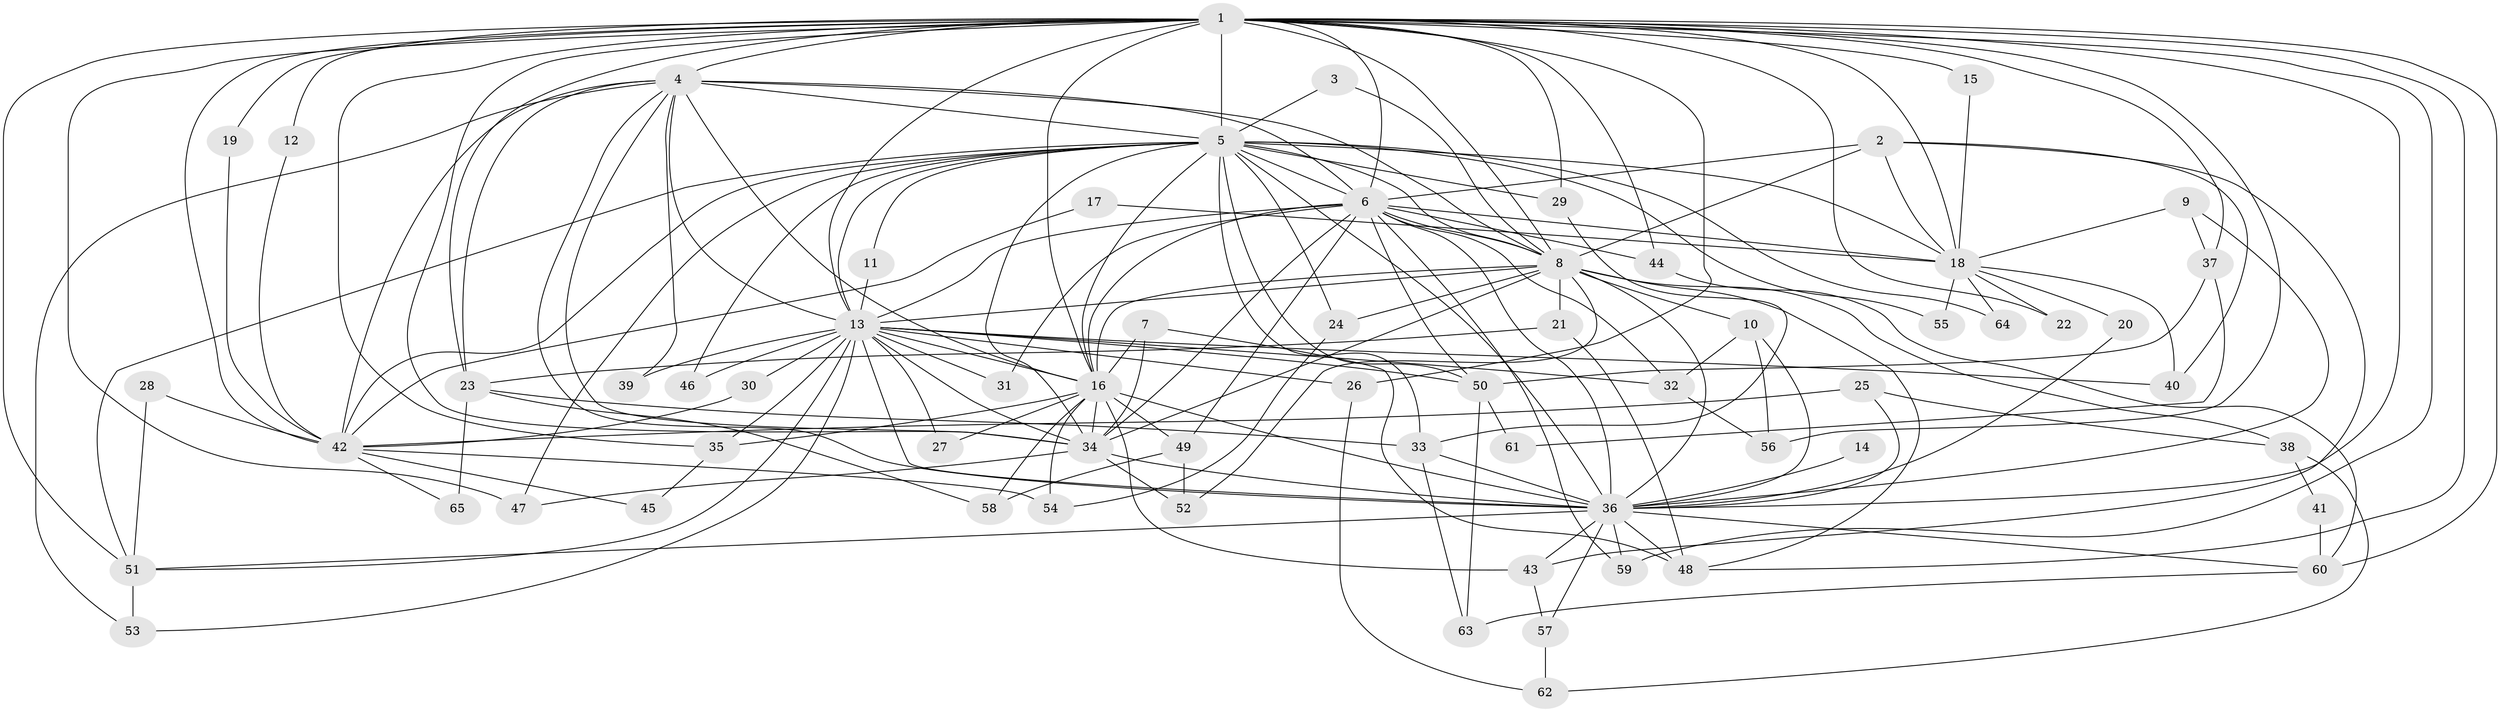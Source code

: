 // original degree distribution, {17: 0.009259259259259259, 13: 0.009259259259259259, 15: 0.009259259259259259, 20: 0.009259259259259259, 24: 0.027777777777777776, 18: 0.009259259259259259, 19: 0.009259259259259259, 27: 0.009259259259259259, 6: 0.009259259259259259, 12: 0.018518518518518517, 5: 0.046296296296296294, 2: 0.5185185185185185, 8: 0.009259259259259259, 3: 0.24074074074074073, 4: 0.06481481481481481}
// Generated by graph-tools (version 1.1) at 2025/36/03/04/25 23:36:20]
// undirected, 65 vertices, 173 edges
graph export_dot {
  node [color=gray90,style=filled];
  1;
  2;
  3;
  4;
  5;
  6;
  7;
  8;
  9;
  10;
  11;
  12;
  13;
  14;
  15;
  16;
  17;
  18;
  19;
  20;
  21;
  22;
  23;
  24;
  25;
  26;
  27;
  28;
  29;
  30;
  31;
  32;
  33;
  34;
  35;
  36;
  37;
  38;
  39;
  40;
  41;
  42;
  43;
  44;
  45;
  46;
  47;
  48;
  49;
  50;
  51;
  52;
  53;
  54;
  55;
  56;
  57;
  58;
  59;
  60;
  61;
  62;
  63;
  64;
  65;
  1 -- 4 [weight=3.0];
  1 -- 5 [weight=3.0];
  1 -- 6 [weight=2.0];
  1 -- 8 [weight=3.0];
  1 -- 12 [weight=1.0];
  1 -- 13 [weight=3.0];
  1 -- 15 [weight=2.0];
  1 -- 16 [weight=3.0];
  1 -- 18 [weight=1.0];
  1 -- 19 [weight=1.0];
  1 -- 22 [weight=1.0];
  1 -- 23 [weight=1.0];
  1 -- 26 [weight=1.0];
  1 -- 29 [weight=1.0];
  1 -- 34 [weight=2.0];
  1 -- 35 [weight=1.0];
  1 -- 36 [weight=2.0];
  1 -- 37 [weight=1.0];
  1 -- 42 [weight=1.0];
  1 -- 44 [weight=1.0];
  1 -- 47 [weight=1.0];
  1 -- 48 [weight=1.0];
  1 -- 51 [weight=1.0];
  1 -- 56 [weight=1.0];
  1 -- 59 [weight=1.0];
  1 -- 60 [weight=1.0];
  2 -- 6 [weight=1.0];
  2 -- 8 [weight=1.0];
  2 -- 18 [weight=1.0];
  2 -- 40 [weight=1.0];
  2 -- 43 [weight=1.0];
  3 -- 5 [weight=1.0];
  3 -- 8 [weight=1.0];
  4 -- 5 [weight=1.0];
  4 -- 6 [weight=2.0];
  4 -- 8 [weight=2.0];
  4 -- 13 [weight=1.0];
  4 -- 16 [weight=1.0];
  4 -- 23 [weight=2.0];
  4 -- 34 [weight=1.0];
  4 -- 36 [weight=1.0];
  4 -- 39 [weight=1.0];
  4 -- 42 [weight=1.0];
  4 -- 53 [weight=1.0];
  5 -- 6 [weight=1.0];
  5 -- 8 [weight=1.0];
  5 -- 11 [weight=1.0];
  5 -- 13 [weight=1.0];
  5 -- 16 [weight=1.0];
  5 -- 18 [weight=1.0];
  5 -- 24 [weight=1.0];
  5 -- 29 [weight=1.0];
  5 -- 33 [weight=1.0];
  5 -- 34 [weight=2.0];
  5 -- 36 [weight=1.0];
  5 -- 42 [weight=1.0];
  5 -- 46 [weight=1.0];
  5 -- 47 [weight=1.0];
  5 -- 50 [weight=1.0];
  5 -- 51 [weight=1.0];
  5 -- 55 [weight=1.0];
  5 -- 64 [weight=1.0];
  6 -- 8 [weight=1.0];
  6 -- 13 [weight=1.0];
  6 -- 16 [weight=1.0];
  6 -- 18 [weight=1.0];
  6 -- 31 [weight=1.0];
  6 -- 32 [weight=1.0];
  6 -- 34 [weight=1.0];
  6 -- 36 [weight=1.0];
  6 -- 44 [weight=1.0];
  6 -- 49 [weight=1.0];
  6 -- 50 [weight=1.0];
  6 -- 59 [weight=1.0];
  7 -- 16 [weight=1.0];
  7 -- 34 [weight=1.0];
  7 -- 48 [weight=1.0];
  8 -- 10 [weight=1.0];
  8 -- 13 [weight=1.0];
  8 -- 16 [weight=1.0];
  8 -- 21 [weight=1.0];
  8 -- 24 [weight=1.0];
  8 -- 34 [weight=1.0];
  8 -- 36 [weight=1.0];
  8 -- 38 [weight=1.0];
  8 -- 48 [weight=1.0];
  8 -- 52 [weight=1.0];
  9 -- 18 [weight=1.0];
  9 -- 36 [weight=1.0];
  9 -- 37 [weight=1.0];
  10 -- 32 [weight=1.0];
  10 -- 36 [weight=1.0];
  10 -- 56 [weight=1.0];
  11 -- 13 [weight=1.0];
  12 -- 42 [weight=1.0];
  13 -- 16 [weight=1.0];
  13 -- 26 [weight=1.0];
  13 -- 27 [weight=2.0];
  13 -- 30 [weight=1.0];
  13 -- 31 [weight=1.0];
  13 -- 32 [weight=1.0];
  13 -- 34 [weight=1.0];
  13 -- 35 [weight=1.0];
  13 -- 36 [weight=1.0];
  13 -- 39 [weight=1.0];
  13 -- 40 [weight=1.0];
  13 -- 46 [weight=1.0];
  13 -- 50 [weight=1.0];
  13 -- 51 [weight=1.0];
  13 -- 53 [weight=1.0];
  14 -- 36 [weight=1.0];
  15 -- 18 [weight=1.0];
  16 -- 27 [weight=1.0];
  16 -- 34 [weight=1.0];
  16 -- 35 [weight=1.0];
  16 -- 36 [weight=2.0];
  16 -- 43 [weight=1.0];
  16 -- 49 [weight=1.0];
  16 -- 54 [weight=1.0];
  16 -- 58 [weight=1.0];
  17 -- 18 [weight=1.0];
  17 -- 42 [weight=1.0];
  18 -- 20 [weight=1.0];
  18 -- 22 [weight=1.0];
  18 -- 40 [weight=1.0];
  18 -- 55 [weight=1.0];
  18 -- 64 [weight=1.0];
  19 -- 42 [weight=1.0];
  20 -- 36 [weight=1.0];
  21 -- 23 [weight=1.0];
  21 -- 48 [weight=1.0];
  23 -- 33 [weight=1.0];
  23 -- 58 [weight=1.0];
  23 -- 65 [weight=2.0];
  24 -- 54 [weight=1.0];
  25 -- 36 [weight=1.0];
  25 -- 38 [weight=1.0];
  25 -- 42 [weight=1.0];
  26 -- 62 [weight=1.0];
  28 -- 42 [weight=1.0];
  28 -- 51 [weight=1.0];
  29 -- 33 [weight=1.0];
  30 -- 42 [weight=1.0];
  32 -- 56 [weight=1.0];
  33 -- 36 [weight=1.0];
  33 -- 63 [weight=1.0];
  34 -- 36 [weight=1.0];
  34 -- 47 [weight=1.0];
  34 -- 52 [weight=1.0];
  35 -- 45 [weight=1.0];
  36 -- 43 [weight=1.0];
  36 -- 48 [weight=1.0];
  36 -- 51 [weight=1.0];
  36 -- 57 [weight=1.0];
  36 -- 59 [weight=1.0];
  36 -- 60 [weight=1.0];
  37 -- 50 [weight=1.0];
  37 -- 61 [weight=1.0];
  38 -- 41 [weight=1.0];
  38 -- 62 [weight=1.0];
  41 -- 60 [weight=1.0];
  42 -- 45 [weight=1.0];
  42 -- 54 [weight=1.0];
  42 -- 65 [weight=1.0];
  43 -- 57 [weight=1.0];
  44 -- 60 [weight=1.0];
  49 -- 52 [weight=1.0];
  49 -- 58 [weight=1.0];
  50 -- 61 [weight=1.0];
  50 -- 63 [weight=1.0];
  51 -- 53 [weight=1.0];
  57 -- 62 [weight=1.0];
  60 -- 63 [weight=1.0];
}
